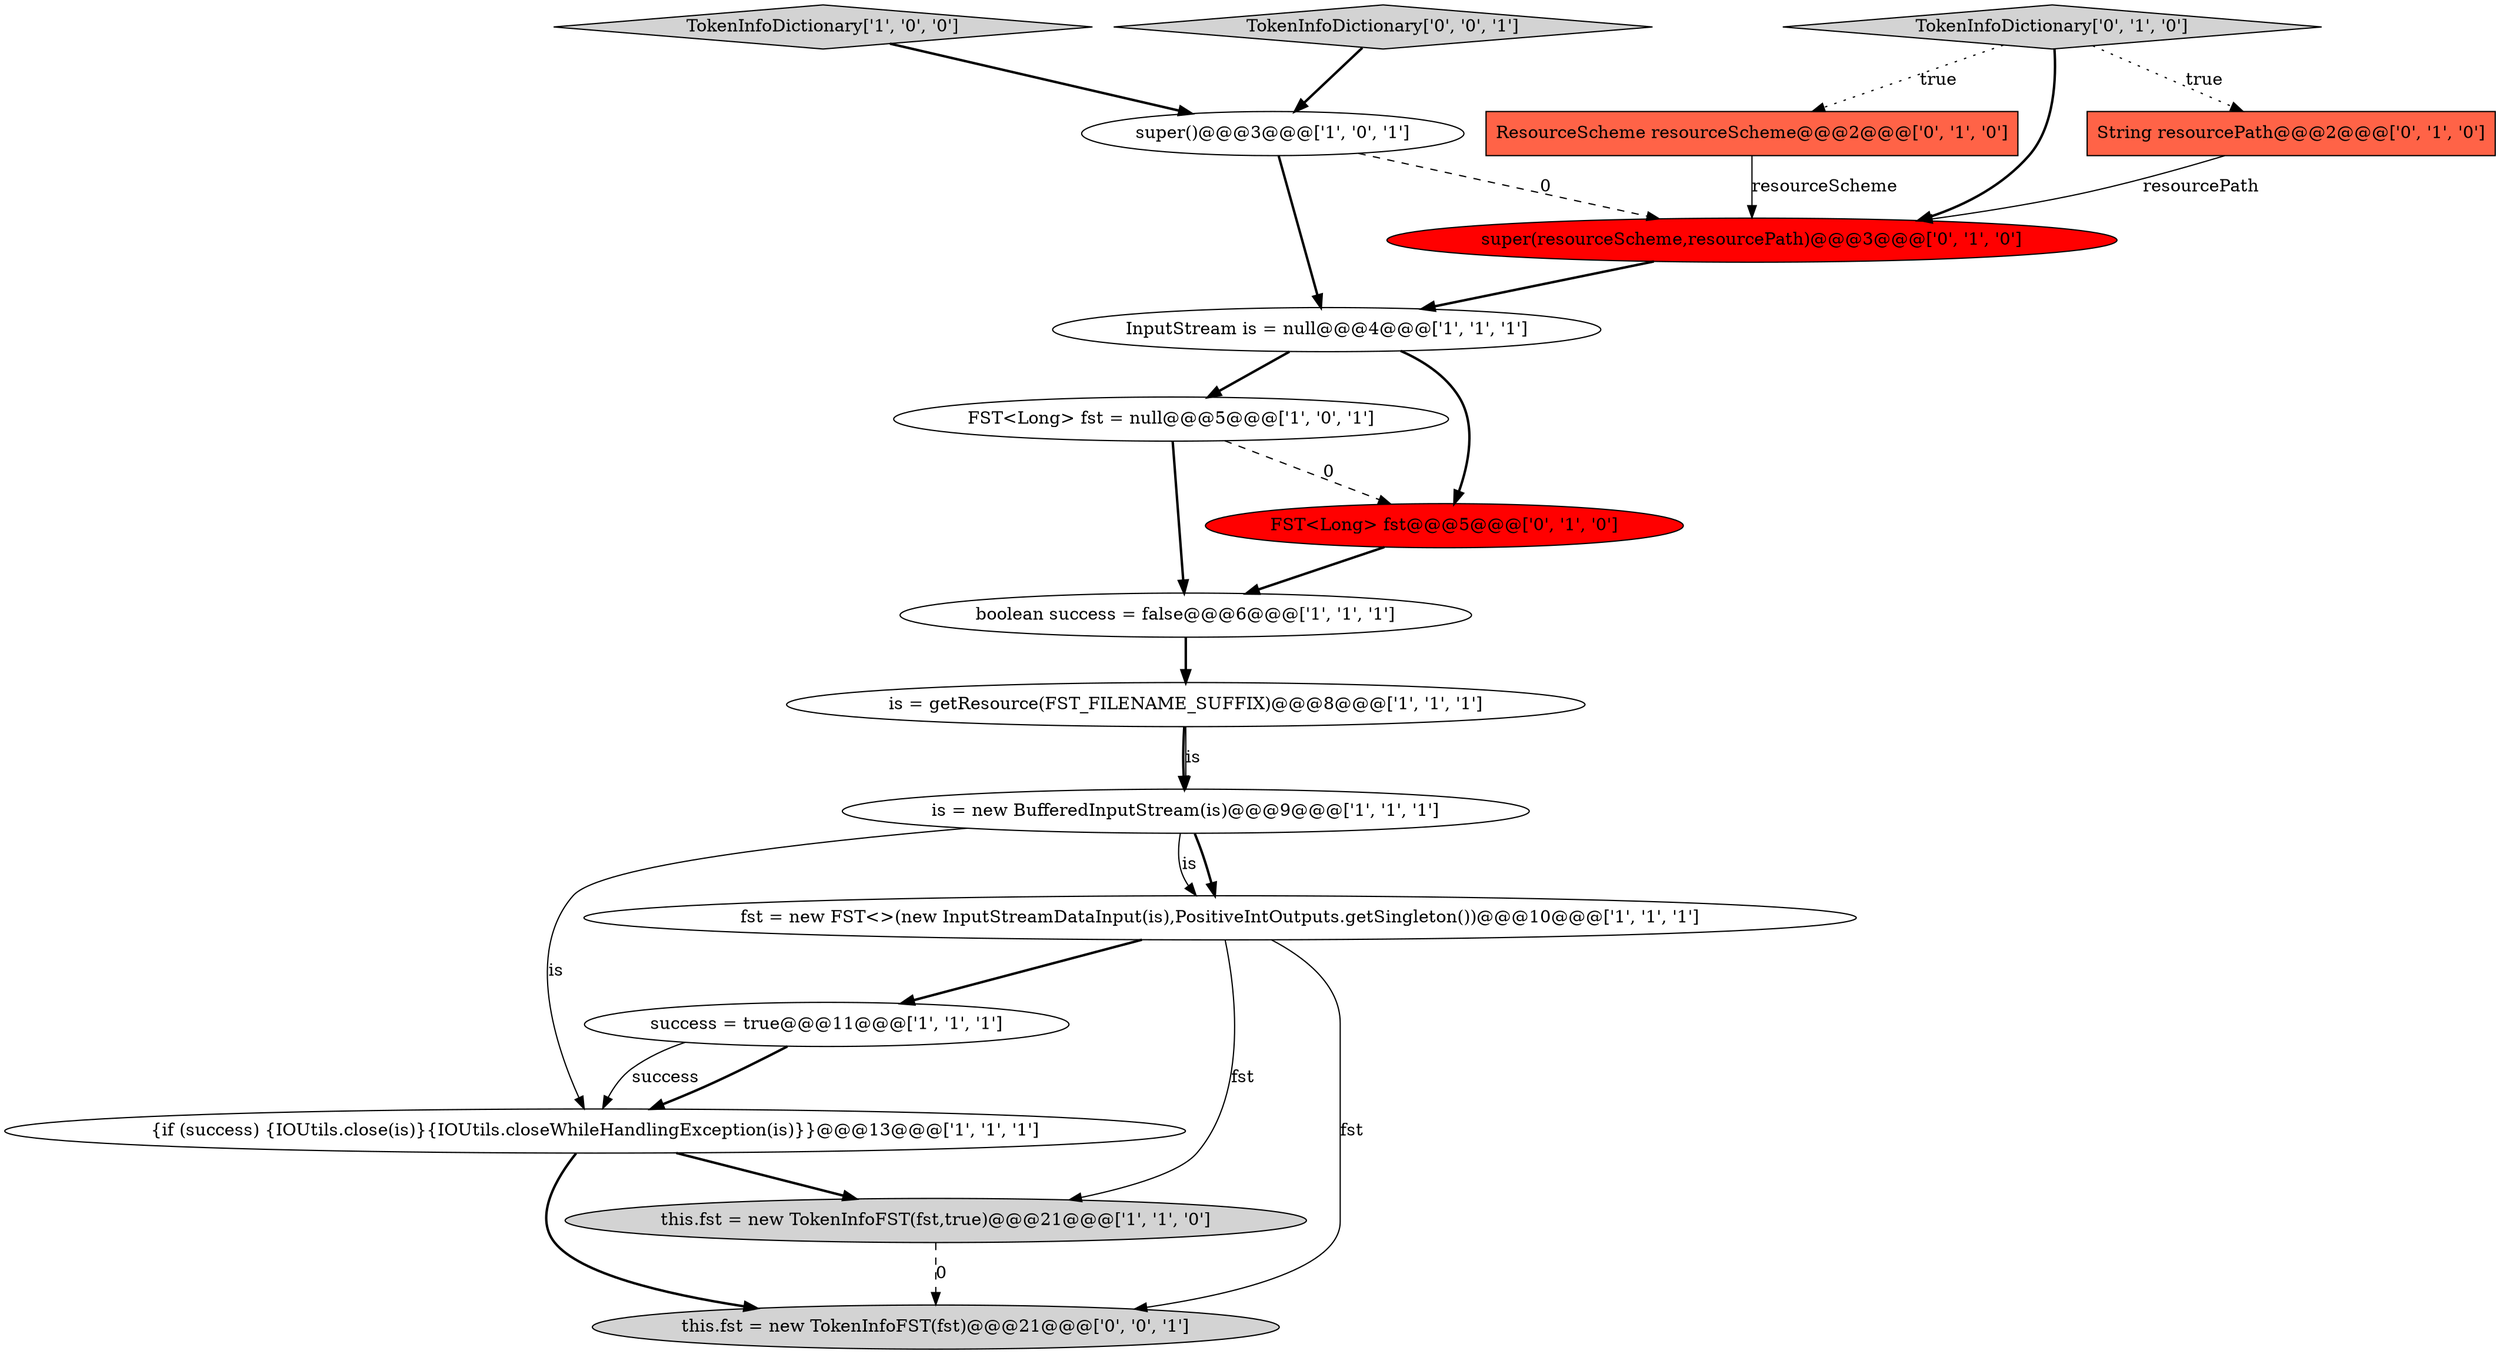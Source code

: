 digraph {
5 [style = filled, label = "InputStream is = null@@@4@@@['1', '1', '1']", fillcolor = white, shape = ellipse image = "AAA0AAABBB1BBB"];
6 [style = filled, label = "{if (success) {IOUtils.close(is)}{IOUtils.closeWhileHandlingException(is)}}@@@13@@@['1', '1', '1']", fillcolor = white, shape = ellipse image = "AAA0AAABBB1BBB"];
2 [style = filled, label = "success = true@@@11@@@['1', '1', '1']", fillcolor = white, shape = ellipse image = "AAA0AAABBB1BBB"];
11 [style = filled, label = "TokenInfoDictionary['0', '1', '0']", fillcolor = lightgray, shape = diamond image = "AAA0AAABBB2BBB"];
0 [style = filled, label = "super()@@@3@@@['1', '0', '1']", fillcolor = white, shape = ellipse image = "AAA0AAABBB1BBB"];
10 [style = filled, label = "this.fst = new TokenInfoFST(fst,true)@@@21@@@['1', '1', '0']", fillcolor = lightgray, shape = ellipse image = "AAA0AAABBB1BBB"];
15 [style = filled, label = "super(resourceScheme,resourcePath)@@@3@@@['0', '1', '0']", fillcolor = red, shape = ellipse image = "AAA1AAABBB2BBB"];
14 [style = filled, label = "String resourcePath@@@2@@@['0', '1', '0']", fillcolor = tomato, shape = box image = "AAA1AAABBB2BBB"];
17 [style = filled, label = "this.fst = new TokenInfoFST(fst)@@@21@@@['0', '0', '1']", fillcolor = lightgray, shape = ellipse image = "AAA0AAABBB3BBB"];
16 [style = filled, label = "TokenInfoDictionary['0', '0', '1']", fillcolor = lightgray, shape = diamond image = "AAA0AAABBB3BBB"];
8 [style = filled, label = "TokenInfoDictionary['1', '0', '0']", fillcolor = lightgray, shape = diamond image = "AAA0AAABBB1BBB"];
1 [style = filled, label = "is = getResource(FST_FILENAME_SUFFIX)@@@8@@@['1', '1', '1']", fillcolor = white, shape = ellipse image = "AAA0AAABBB1BBB"];
9 [style = filled, label = "is = new BufferedInputStream(is)@@@9@@@['1', '1', '1']", fillcolor = white, shape = ellipse image = "AAA0AAABBB1BBB"];
7 [style = filled, label = "FST<Long> fst = null@@@5@@@['1', '0', '1']", fillcolor = white, shape = ellipse image = "AAA0AAABBB1BBB"];
3 [style = filled, label = "fst = new FST<>(new InputStreamDataInput(is),PositiveIntOutputs.getSingleton())@@@10@@@['1', '1', '1']", fillcolor = white, shape = ellipse image = "AAA0AAABBB1BBB"];
12 [style = filled, label = "FST<Long> fst@@@5@@@['0', '1', '0']", fillcolor = red, shape = ellipse image = "AAA1AAABBB2BBB"];
13 [style = filled, label = "ResourceScheme resourceScheme@@@2@@@['0', '1', '0']", fillcolor = tomato, shape = box image = "AAA0AAABBB2BBB"];
4 [style = filled, label = "boolean success = false@@@6@@@['1', '1', '1']", fillcolor = white, shape = ellipse image = "AAA0AAABBB1BBB"];
6->17 [style = bold, label=""];
16->0 [style = bold, label=""];
2->6 [style = bold, label=""];
9->6 [style = solid, label="is"];
11->14 [style = dotted, label="true"];
0->15 [style = dashed, label="0"];
7->4 [style = bold, label=""];
11->13 [style = dotted, label="true"];
15->5 [style = bold, label=""];
11->15 [style = bold, label=""];
1->9 [style = bold, label=""];
8->0 [style = bold, label=""];
3->10 [style = solid, label="fst"];
3->2 [style = bold, label=""];
12->4 [style = bold, label=""];
5->12 [style = bold, label=""];
6->10 [style = bold, label=""];
14->15 [style = solid, label="resourcePath"];
10->17 [style = dashed, label="0"];
13->15 [style = solid, label="resourceScheme"];
7->12 [style = dashed, label="0"];
9->3 [style = bold, label=""];
5->7 [style = bold, label=""];
4->1 [style = bold, label=""];
3->17 [style = solid, label="fst"];
2->6 [style = solid, label="success"];
1->9 [style = solid, label="is"];
9->3 [style = solid, label="is"];
0->5 [style = bold, label=""];
}
